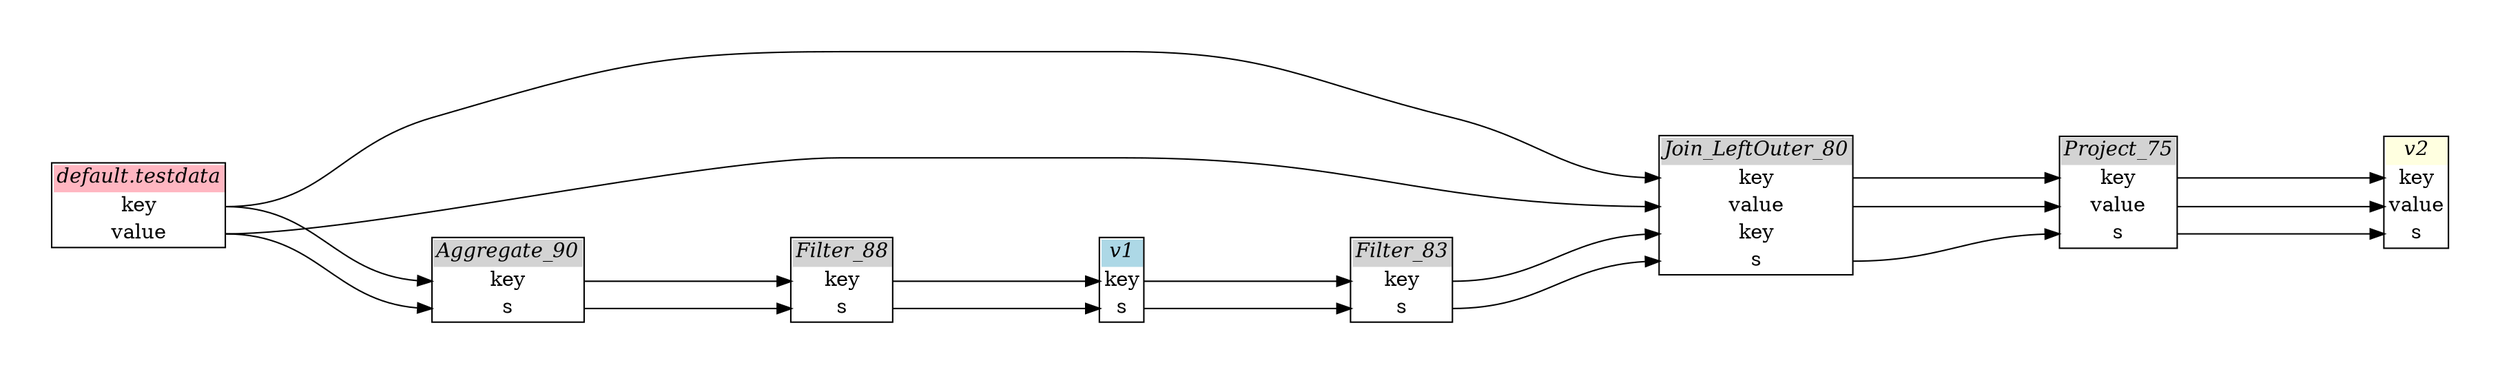 // Automatically generated by SQLFlowTestSuite


digraph {
  graph [pad="0.5", nodesep="0.5", ranksep="2", fontname="Helvetica"];
  node [shape=plain]
  rankdir=LR;

  
"Aggregate_90" [label=<
<table border="1" cellborder="0" cellspacing="0">
  <tr><td bgcolor="lightgray"><i>Aggregate_90</i></td></tr>
  <tr><td port="0">key</td></tr>
<tr><td port="1">s</td></tr>
</table>>];
         

"Filter_83" [label=<
<table border="1" cellborder="0" cellspacing="0">
  <tr><td bgcolor="lightgray"><i>Filter_83</i></td></tr>
  <tr><td port="0">key</td></tr>
<tr><td port="1">s</td></tr>
</table>>];
         

"Filter_88" [label=<
<table border="1" cellborder="0" cellspacing="0">
  <tr><td bgcolor="lightgray"><i>Filter_88</i></td></tr>
  <tr><td port="0">key</td></tr>
<tr><td port="1">s</td></tr>
</table>>];
         

"Join_LeftOuter_80" [label=<
<table border="1" cellborder="0" cellspacing="0">
  <tr><td bgcolor="lightgray"><i>Join_LeftOuter_80</i></td></tr>
  <tr><td port="0">key</td></tr>
<tr><td port="1">value</td></tr>
<tr><td port="2">key</td></tr>
<tr><td port="3">s</td></tr>
</table>>];
         

"Project_75" [label=<
<table border="1" cellborder="0" cellspacing="0">
  <tr><td bgcolor="lightgray"><i>Project_75</i></td></tr>
  <tr><td port="0">key</td></tr>
<tr><td port="1">value</td></tr>
<tr><td port="2">s</td></tr>
</table>>];
         

"default.testdata" [label=<
<table border="1" cellborder="0" cellspacing="0">
  <tr><td bgcolor="lightpink"><i>default.testdata</i></td></tr>
  <tr><td port="0">key</td></tr>
<tr><td port="1">value</td></tr>
</table>>];
       

"default.testdata" [label=<
<table border="1" cellborder="0" cellspacing="0">
  <tr><td bgcolor="lightpink"><i>default.testdata</i></td></tr>
  <tr><td port="0">key</td></tr>
<tr><td port="1">value</td></tr>
</table>>];
       

"v1" [label=<
<table border="1" cellborder="0" cellspacing="0">
  <tr><td bgcolor="lightblue"><i>v1</i></td></tr>
  <tr><td port="0">key</td></tr>
<tr><td port="1">s</td></tr>
</table>>];
       

"v1" [label=<
<table border="1" cellborder="0" cellspacing="0">
  <tr><td bgcolor="lightblue"><i>v1</i></td></tr>
  <tr><td port="0">key</td></tr>
<tr><td port="1">s</td></tr>
</table>>];
             

"v2" [label=<
<table border="1" cellborder="0" cellspacing="0">
  <tr><td bgcolor="lightyellow"><i>v2</i></td></tr>
  <tr><td port="0">key</td></tr>
<tr><td port="1">value</td></tr>
<tr><td port="2">s</td></tr>
</table>>];
             
  "Aggregate_90":0 -> "Filter_88":0;
"Aggregate_90":1 -> "Filter_88":1;
"Filter_83":0 -> "Join_LeftOuter_80":2;
"Filter_83":1 -> "Join_LeftOuter_80":3;
"Filter_88":0 -> "v1":0;
"Filter_88":1 -> "v1":1;
"Join_LeftOuter_80":0 -> "Project_75":0;
"Join_LeftOuter_80":1 -> "Project_75":1;
"Join_LeftOuter_80":3 -> "Project_75":2;
"Project_75":0 -> "v2":0;
"Project_75":1 -> "v2":1;
"Project_75":2 -> "v2":2;
"default.testdata":0 -> "Aggregate_90":0;
"default.testdata":0 -> "Join_LeftOuter_80":0;
"default.testdata":1 -> "Aggregate_90":1;
"default.testdata":1 -> "Join_LeftOuter_80":1;
"v1":0 -> "Filter_83":0;
"v1":1 -> "Filter_83":1;
}
       